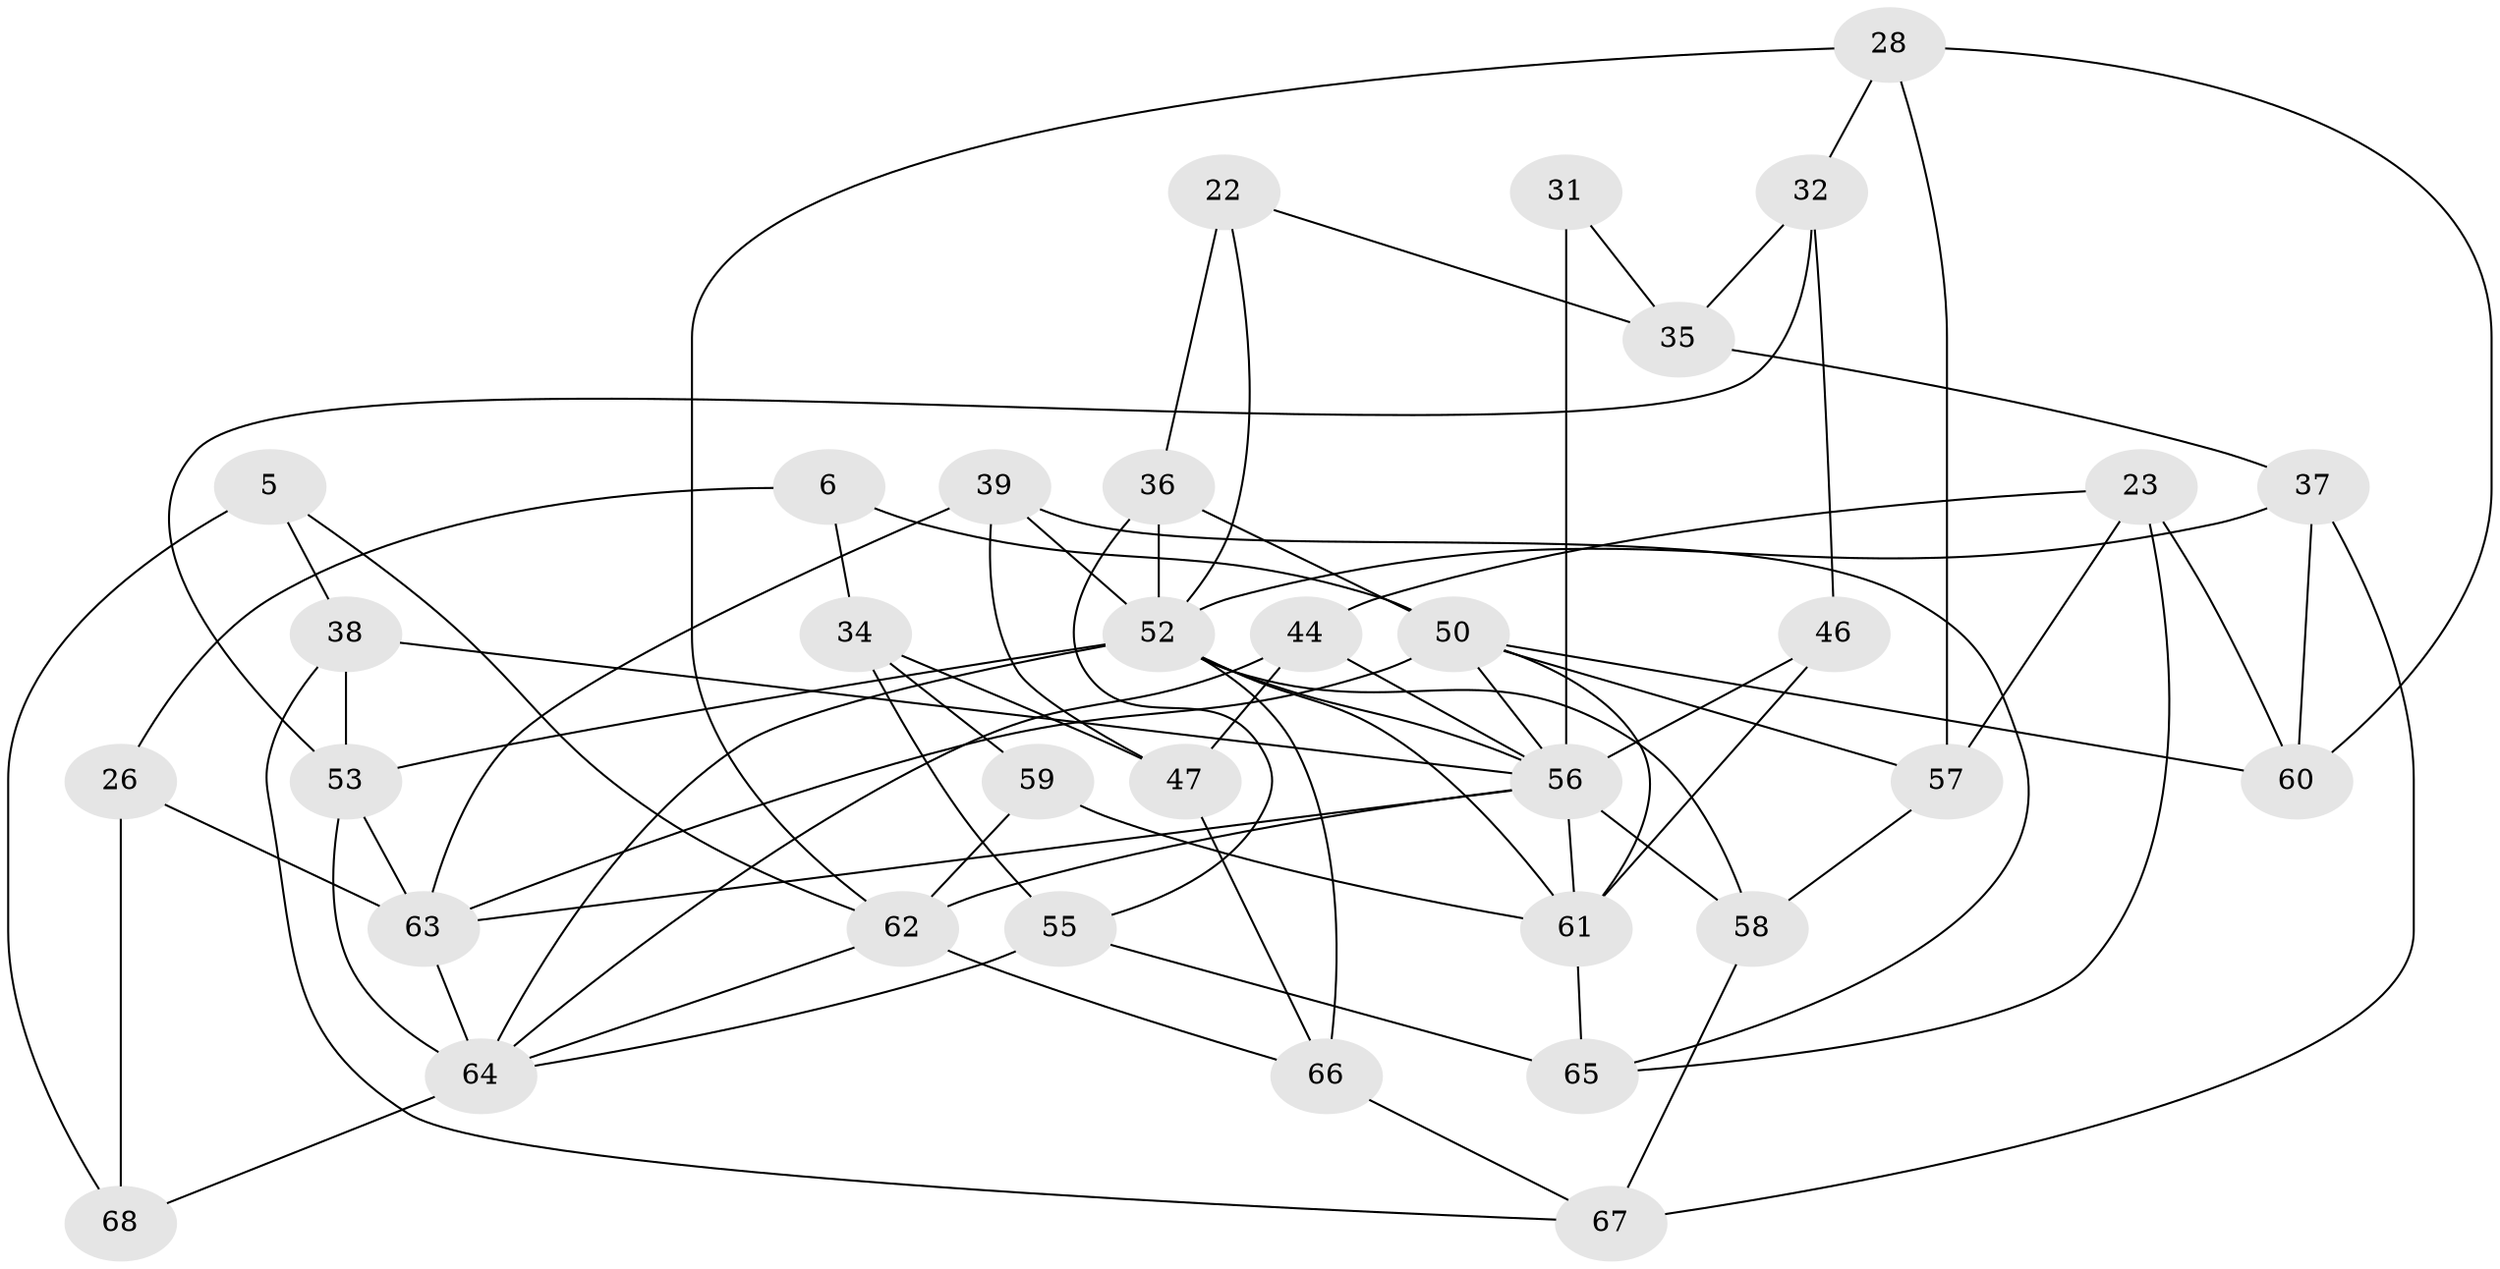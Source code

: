 // original degree distribution, {4: 1.0}
// Generated by graph-tools (version 1.1) at 2025/57/03/09/25 04:57:25]
// undirected, 34 vertices, 76 edges
graph export_dot {
graph [start="1"]
  node [color=gray90,style=filled];
  5;
  6;
  22;
  23;
  26 [super="+4"];
  28;
  31 [super="+19"];
  32;
  34;
  35;
  36 [super="+24"];
  37;
  38 [super="+20"];
  39;
  44 [super="+43"];
  46;
  47;
  50 [super="+16"];
  52 [super="+27+21"];
  53 [super="+48"];
  55;
  56 [super="+8+15+42"];
  57;
  58;
  59;
  60;
  61 [super="+2+40"];
  62 [super="+17"];
  63 [super="+51+49"];
  64 [super="+33+54"];
  65;
  66;
  67;
  68 [super="+45"];
  5 -- 68 [weight=2];
  5 -- 38;
  5 -- 62;
  6 -- 34;
  6 -- 26 [weight=2];
  6 -- 50;
  22 -- 35;
  22 -- 36 [weight=2];
  22 -- 52;
  23 -- 60;
  23 -- 65;
  23 -- 57;
  23 -- 44;
  26 -- 68 [weight=3];
  26 -- 63;
  28 -- 32;
  28 -- 60;
  28 -- 57;
  28 -- 62;
  31 -- 35;
  31 -- 56 [weight=5];
  32 -- 46;
  32 -- 35;
  32 -- 53;
  34 -- 47;
  34 -- 59;
  34 -- 55;
  35 -- 37;
  36 -- 50 [weight=2];
  36 -- 55;
  36 -- 52 [weight=3];
  37 -- 60;
  37 -- 67;
  37 -- 52;
  38 -- 67;
  38 -- 56 [weight=2];
  38 -- 53 [weight=2];
  39 -- 47;
  39 -- 65;
  39 -- 63;
  39 -- 52;
  44 -- 56 [weight=2];
  44 -- 47;
  44 -- 64 [weight=2];
  46 -- 61 [weight=2];
  46 -- 56;
  47 -- 66;
  50 -- 57;
  50 -- 60;
  50 -- 56;
  50 -- 61;
  50 -- 63;
  52 -- 53 [weight=2];
  52 -- 56 [weight=2];
  52 -- 66;
  52 -- 61;
  52 -- 64;
  52 -- 58;
  53 -- 64;
  53 -- 63 [weight=2];
  55 -- 65;
  55 -- 64;
  56 -- 61 [weight=2];
  56 -- 58;
  56 -- 63;
  56 -- 62;
  57 -- 58;
  58 -- 67;
  59 -- 62 [weight=2];
  59 -- 61;
  61 -- 65;
  62 -- 66;
  62 -- 64 [weight=2];
  63 -- 64 [weight=2];
  64 -- 68 [weight=3];
  66 -- 67;
}
